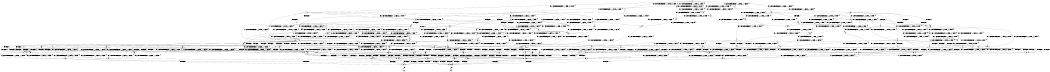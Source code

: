 digraph BCG {
size = "7, 10.5";
center = TRUE;
node [shape = circle];
0 [peripheries = 2];
0 -> 1 [label = "EX !0 !ATOMIC_EXCH_BRANCH (1, +1, TRUE, +0, 2, TRUE) !{}"];
0 -> 2 [label = "EX !2 !ATOMIC_EXCH_BRANCH (1, +0, FALSE, +1, 1, FALSE) !{}"];
0 -> 3 [label = "EX !1 !ATOMIC_EXCH_BRANCH (1, +0, TRUE, +0, 1, TRUE) !{}"];
0 -> 4 [label = "EX !0 !ATOMIC_EXCH_BRANCH (1, +1, TRUE, +0, 2, TRUE) !{}"];
0 -> 5 [label = "EX !2 !ATOMIC_EXCH_BRANCH (1, +0, FALSE, +1, 1, FALSE) !{}"];
0 -> 6 [label = "EX !1 !ATOMIC_EXCH_BRANCH (1, +0, TRUE, +0, 1, TRUE) !{}"];
1 -> 7 [label = "EX !2 !ATOMIC_EXCH_BRANCH (1, +0, FALSE, +1, 1, TRUE) !{}"];
2 -> 8 [label = "EX !0 !ATOMIC_EXCH_BRANCH (1, +1, TRUE, +0, 2, TRUE) !{}"];
3 -> 9 [label = "EX !0 !ATOMIC_EXCH_BRANCH (1, +1, TRUE, +0, 2, TRUE) !{}"];
4 -> 7 [label = "EX !2 !ATOMIC_EXCH_BRANCH (1, +0, FALSE, +1, 1, TRUE) !{}"];
4 -> 10 [label = "EX !1 !ATOMIC_EXCH_BRANCH (1, +0, TRUE, +0, 1, FALSE) !{}"];
4 -> 11 [label = "TERMINATE !0"];
4 -> 12 [label = "EX !2 !ATOMIC_EXCH_BRANCH (1, +0, FALSE, +1, 1, TRUE) !{}"];
4 -> 13 [label = "EX !1 !ATOMIC_EXCH_BRANCH (1, +0, TRUE, +0, 1, FALSE) !{}"];
4 -> 14 [label = "TERMINATE !0"];
5 -> 8 [label = "EX !0 !ATOMIC_EXCH_BRANCH (1, +1, TRUE, +0, 2, TRUE) !{}"];
5 -> 15 [label = "EX !1 !ATOMIC_EXCH_BRANCH (1, +0, TRUE, +0, 1, TRUE) !{}"];
5 -> 16 [label = "TERMINATE !2"];
5 -> 17 [label = "EX !0 !ATOMIC_EXCH_BRANCH (1, +1, TRUE, +0, 2, TRUE) !{}"];
5 -> 18 [label = "EX !1 !ATOMIC_EXCH_BRANCH (1, +0, TRUE, +0, 1, TRUE) !{}"];
5 -> 19 [label = "TERMINATE !2"];
6 -> 3 [label = "EX !1 !ATOMIC_EXCH_BRANCH (1, +0, TRUE, +0, 1, TRUE) !{}"];
6 -> 9 [label = "EX !0 !ATOMIC_EXCH_BRANCH (1, +1, TRUE, +0, 2, TRUE) !{}"];
6 -> 20 [label = "EX !2 !ATOMIC_EXCH_BRANCH (1, +0, FALSE, +1, 1, FALSE) !{}"];
6 -> 6 [label = "EX !1 !ATOMIC_EXCH_BRANCH (1, +0, TRUE, +0, 1, TRUE) !{}"];
6 -> 21 [label = "EX !0 !ATOMIC_EXCH_BRANCH (1, +1, TRUE, +0, 2, TRUE) !{}"];
6 -> 22 [label = "EX !2 !ATOMIC_EXCH_BRANCH (1, +0, FALSE, +1, 1, FALSE) !{}"];
7 -> 23 [label = "EX !1 !ATOMIC_EXCH_BRANCH (1, +0, TRUE, +0, 1, FALSE) !{}"];
8 -> 24 [label = "EX !1 !ATOMIC_EXCH_BRANCH (1, +0, TRUE, +0, 1, FALSE) !{}"];
9 -> 10 [label = "EX !1 !ATOMIC_EXCH_BRANCH (1, +0, TRUE, +0, 1, FALSE) !{}"];
10 -> 25 [label = "EX !2 !ATOMIC_EXCH_BRANCH (1, +0, FALSE, +1, 1, FALSE) !{}"];
11 -> 26 [label = "EX !2 !ATOMIC_EXCH_BRANCH (1, +0, FALSE, +1, 1, TRUE) !{}"];
12 -> 7 [label = "EX !2 !ATOMIC_EXCH_BRANCH (1, +0, FALSE, +1, 1, TRUE) !{}"];
12 -> 23 [label = "EX !1 !ATOMIC_EXCH_BRANCH (1, +0, TRUE, +0, 1, FALSE) !{}"];
12 -> 27 [label = "TERMINATE !0"];
12 -> 12 [label = "EX !2 !ATOMIC_EXCH_BRANCH (1, +0, FALSE, +1, 1, TRUE) !{}"];
12 -> 28 [label = "EX !1 !ATOMIC_EXCH_BRANCH (1, +0, TRUE, +0, 1, FALSE) !{}"];
12 -> 29 [label = "TERMINATE !0"];
13 -> 25 [label = "EX !2 !ATOMIC_EXCH_BRANCH (1, +0, FALSE, +1, 1, FALSE) !{}"];
13 -> 30 [label = "TERMINATE !0"];
13 -> 31 [label = "TERMINATE !1"];
13 -> 32 [label = "EX !2 !ATOMIC_EXCH_BRANCH (1, +0, FALSE, +1, 1, FALSE) !{}"];
13 -> 33 [label = "TERMINATE !0"];
13 -> 34 [label = "TERMINATE !1"];
14 -> 26 [label = "EX !2 !ATOMIC_EXCH_BRANCH (1, +0, FALSE, +1, 1, TRUE) !{}"];
14 -> 35 [label = "EX !1 !ATOMIC_EXCH_BRANCH (1, +0, TRUE, +0, 1, FALSE) !{}"];
14 -> 36 [label = "EX !2 !ATOMIC_EXCH_BRANCH (1, +0, FALSE, +1, 1, TRUE) !{}"];
14 -> 37 [label = "EX !1 !ATOMIC_EXCH_BRANCH (1, +0, TRUE, +0, 1, FALSE) !{}"];
15 -> 38 [label = "EX !0 !ATOMIC_EXCH_BRANCH (1, +1, TRUE, +0, 2, TRUE) !{}"];
16 -> 39 [label = "EX !0 !ATOMIC_EXCH_BRANCH (1, +1, TRUE, +0, 2, TRUE) !{}"];
17 -> 24 [label = "EX !1 !ATOMIC_EXCH_BRANCH (1, +0, TRUE, +0, 1, FALSE) !{}"];
17 -> 40 [label = "TERMINATE !0"];
17 -> 41 [label = "TERMINATE !2"];
17 -> 42 [label = "EX !1 !ATOMIC_EXCH_BRANCH (1, +0, TRUE, +0, 1, FALSE) !{}"];
17 -> 43 [label = "TERMINATE !0"];
17 -> 44 [label = "TERMINATE !2"];
18 -> 15 [label = "EX !1 !ATOMIC_EXCH_BRANCH (1, +0, TRUE, +0, 1, TRUE) !{}"];
18 -> 38 [label = "EX !0 !ATOMIC_EXCH_BRANCH (1, +1, TRUE, +0, 2, TRUE) !{}"];
18 -> 45 [label = "TERMINATE !2"];
18 -> 18 [label = "EX !1 !ATOMIC_EXCH_BRANCH (1, +0, TRUE, +0, 1, TRUE) !{}"];
18 -> 46 [label = "EX !0 !ATOMIC_EXCH_BRANCH (1, +1, TRUE, +0, 2, TRUE) !{}"];
18 -> 47 [label = "TERMINATE !2"];
19 -> 39 [label = "EX !0 !ATOMIC_EXCH_BRANCH (1, +1, TRUE, +0, 2, TRUE) !{}"];
19 -> 48 [label = "EX !1 !ATOMIC_EXCH_BRANCH (1, +0, TRUE, +0, 1, TRUE) !{}"];
19 -> 49 [label = "EX !0 !ATOMIC_EXCH_BRANCH (1, +1, TRUE, +0, 2, TRUE) !{}"];
19 -> 50 [label = "EX !1 !ATOMIC_EXCH_BRANCH (1, +0, TRUE, +0, 1, TRUE) !{}"];
20 -> 15 [label = "EX !1 !ATOMIC_EXCH_BRANCH (1, +0, TRUE, +0, 1, TRUE) !{}"];
21 -> 10 [label = "EX !1 !ATOMIC_EXCH_BRANCH (1, +0, TRUE, +0, 1, FALSE) !{}"];
21 -> 51 [label = "EX !2 !ATOMIC_EXCH_BRANCH (1, +0, FALSE, +1, 1, TRUE) !{}"];
21 -> 52 [label = "TERMINATE !0"];
21 -> 13 [label = "EX !1 !ATOMIC_EXCH_BRANCH (1, +0, TRUE, +0, 1, FALSE) !{}"];
21 -> 53 [label = "EX !2 !ATOMIC_EXCH_BRANCH (1, +0, FALSE, +1, 1, TRUE) !{}"];
21 -> 54 [label = "TERMINATE !0"];
22 -> 15 [label = "EX !1 !ATOMIC_EXCH_BRANCH (1, +0, TRUE, +0, 1, TRUE) !{}"];
22 -> 38 [label = "EX !0 !ATOMIC_EXCH_BRANCH (1, +1, TRUE, +0, 2, TRUE) !{}"];
22 -> 45 [label = "TERMINATE !2"];
22 -> 18 [label = "EX !1 !ATOMIC_EXCH_BRANCH (1, +0, TRUE, +0, 1, TRUE) !{}"];
22 -> 46 [label = "EX !0 !ATOMIC_EXCH_BRANCH (1, +1, TRUE, +0, 2, TRUE) !{}"];
22 -> 47 [label = "TERMINATE !2"];
23 -> 25 [label = "EX !2 !ATOMIC_EXCH_BRANCH (1, +0, FALSE, +1, 1, FALSE) !{}"];
24 -> 55 [label = "TERMINATE !0"];
25 -> 55 [label = "TERMINATE !0"];
26 -> 56 [label = "EX !1 !ATOMIC_EXCH_BRANCH (1, +0, TRUE, +0, 1, FALSE) !{}"];
27 -> 56 [label = "EX !1 !ATOMIC_EXCH_BRANCH (1, +0, TRUE, +0, 1, FALSE) !{}"];
28 -> 25 [label = "EX !2 !ATOMIC_EXCH_BRANCH (1, +0, FALSE, +1, 1, FALSE) !{}"];
28 -> 57 [label = "TERMINATE !0"];
28 -> 58 [label = "TERMINATE !1"];
28 -> 32 [label = "EX !2 !ATOMIC_EXCH_BRANCH (1, +0, FALSE, +1, 1, FALSE) !{}"];
28 -> 59 [label = "TERMINATE !0"];
28 -> 60 [label = "TERMINATE !1"];
29 -> 56 [label = "EX !1 !ATOMIC_EXCH_BRANCH (1, +0, TRUE, +0, 1, FALSE) !{}"];
29 -> 26 [label = "EX !2 !ATOMIC_EXCH_BRANCH (1, +0, FALSE, +1, 1, TRUE) !{}"];
29 -> 61 [label = "EX !1 !ATOMIC_EXCH_BRANCH (1, +0, TRUE, +0, 1, FALSE) !{}"];
29 -> 36 [label = "EX !2 !ATOMIC_EXCH_BRANCH (1, +0, FALSE, +1, 1, TRUE) !{}"];
30 -> 62 [label = "EX !2 !ATOMIC_EXCH_BRANCH (1, +0, FALSE, +1, 1, FALSE) !{}"];
31 -> 63 [label = "EX !2 !ATOMIC_EXCH_BRANCH (1, +0, FALSE, +1, 1, FALSE) !{}"];
32 -> 55 [label = "TERMINATE !0"];
32 -> 64 [label = "TERMINATE !2"];
32 -> 65 [label = "TERMINATE !1"];
32 -> 66 [label = "TERMINATE !0"];
32 -> 67 [label = "TERMINATE !2"];
32 -> 68 [label = "TERMINATE !1"];
33 -> 62 [label = "EX !2 !ATOMIC_EXCH_BRANCH (1, +0, FALSE, +1, 1, FALSE) !{}"];
33 -> 69 [label = "TERMINATE !1"];
33 -> 70 [label = "EX !2 !ATOMIC_EXCH_BRANCH (1, +0, FALSE, +1, 1, FALSE) !{}"];
33 -> 71 [label = "TERMINATE !1"];
34 -> 63 [label = "EX !2 !ATOMIC_EXCH_BRANCH (1, +0, FALSE, +1, 1, FALSE) !{}"];
34 -> 69 [label = "TERMINATE !0"];
34 -> 72 [label = "EX !2 !ATOMIC_EXCH_BRANCH (1, +0, FALSE, +1, 1, FALSE) !{}"];
34 -> 71 [label = "TERMINATE !0"];
35 -> 62 [label = "EX !2 !ATOMIC_EXCH_BRANCH (1, +0, FALSE, +1, 1, FALSE) !{}"];
36 -> 26 [label = "EX !2 !ATOMIC_EXCH_BRANCH (1, +0, FALSE, +1, 1, TRUE) !{}"];
36 -> 56 [label = "EX !1 !ATOMIC_EXCH_BRANCH (1, +0, TRUE, +0, 1, FALSE) !{}"];
36 -> 36 [label = "EX !2 !ATOMIC_EXCH_BRANCH (1, +0, FALSE, +1, 1, TRUE) !{}"];
36 -> 61 [label = "EX !1 !ATOMIC_EXCH_BRANCH (1, +0, TRUE, +0, 1, FALSE) !{}"];
37 -> 62 [label = "EX !2 !ATOMIC_EXCH_BRANCH (1, +0, FALSE, +1, 1, FALSE) !{}"];
37 -> 69 [label = "TERMINATE !1"];
37 -> 70 [label = "EX !2 !ATOMIC_EXCH_BRANCH (1, +0, FALSE, +1, 1, FALSE) !{}"];
37 -> 71 [label = "TERMINATE !1"];
38 -> 24 [label = "EX !1 !ATOMIC_EXCH_BRANCH (1, +0, TRUE, +0, 1, FALSE) !{}"];
39 -> 73 [label = "EX !1 !ATOMIC_EXCH_BRANCH (1, +0, TRUE, +0, 1, FALSE) !{}"];
40 -> 74 [label = "EX !1 !ATOMIC_EXCH_BRANCH (1, +0, TRUE, +0, 1, FALSE) !{}"];
41 -> 73 [label = "EX !1 !ATOMIC_EXCH_BRANCH (1, +0, TRUE, +0, 1, FALSE) !{}"];
42 -> 55 [label = "TERMINATE !0"];
42 -> 64 [label = "TERMINATE !2"];
42 -> 65 [label = "TERMINATE !1"];
42 -> 66 [label = "TERMINATE !0"];
42 -> 67 [label = "TERMINATE !2"];
42 -> 68 [label = "TERMINATE !1"];
43 -> 74 [label = "EX !1 !ATOMIC_EXCH_BRANCH (1, +0, TRUE, +0, 1, FALSE) !{}"];
43 -> 75 [label = "TERMINATE !2"];
43 -> 76 [label = "EX !1 !ATOMIC_EXCH_BRANCH (1, +0, TRUE, +0, 1, FALSE) !{}"];
43 -> 77 [label = "TERMINATE !2"];
44 -> 73 [label = "EX !1 !ATOMIC_EXCH_BRANCH (1, +0, TRUE, +0, 1, FALSE) !{}"];
44 -> 75 [label = "TERMINATE !0"];
44 -> 78 [label = "EX !1 !ATOMIC_EXCH_BRANCH (1, +0, TRUE, +0, 1, FALSE) !{}"];
44 -> 77 [label = "TERMINATE !0"];
45 -> 79 [label = "EX !0 !ATOMIC_EXCH_BRANCH (1, +1, TRUE, +0, 2, TRUE) !{}"];
46 -> 24 [label = "EX !1 !ATOMIC_EXCH_BRANCH (1, +0, TRUE, +0, 1, FALSE) !{}"];
46 -> 80 [label = "TERMINATE !0"];
46 -> 81 [label = "TERMINATE !2"];
46 -> 42 [label = "EX !1 !ATOMIC_EXCH_BRANCH (1, +0, TRUE, +0, 1, FALSE) !{}"];
46 -> 82 [label = "TERMINATE !0"];
46 -> 83 [label = "TERMINATE !2"];
47 -> 79 [label = "EX !0 !ATOMIC_EXCH_BRANCH (1, +1, TRUE, +0, 2, TRUE) !{}"];
47 -> 48 [label = "EX !1 !ATOMIC_EXCH_BRANCH (1, +0, TRUE, +0, 1, TRUE) !{}"];
47 -> 84 [label = "EX !0 !ATOMIC_EXCH_BRANCH (1, +1, TRUE, +0, 2, TRUE) !{}"];
47 -> 50 [label = "EX !1 !ATOMIC_EXCH_BRANCH (1, +0, TRUE, +0, 1, TRUE) !{}"];
48 -> 79 [label = "EX !0 !ATOMIC_EXCH_BRANCH (1, +1, TRUE, +0, 2, TRUE) !{}"];
49 -> 73 [label = "EX !1 !ATOMIC_EXCH_BRANCH (1, +0, TRUE, +0, 1, FALSE) !{}"];
49 -> 75 [label = "TERMINATE !0"];
49 -> 78 [label = "EX !1 !ATOMIC_EXCH_BRANCH (1, +0, TRUE, +0, 1, FALSE) !{}"];
49 -> 77 [label = "TERMINATE !0"];
50 -> 48 [label = "EX !1 !ATOMIC_EXCH_BRANCH (1, +0, TRUE, +0, 1, TRUE) !{}"];
50 -> 79 [label = "EX !0 !ATOMIC_EXCH_BRANCH (1, +1, TRUE, +0, 2, TRUE) !{}"];
50 -> 50 [label = "EX !1 !ATOMIC_EXCH_BRANCH (1, +0, TRUE, +0, 1, TRUE) !{}"];
50 -> 84 [label = "EX !0 !ATOMIC_EXCH_BRANCH (1, +1, TRUE, +0, 2, TRUE) !{}"];
51 -> 23 [label = "EX !1 !ATOMIC_EXCH_BRANCH (1, +0, TRUE, +0, 1, FALSE) !{}"];
52 -> 85 [label = "EX !2 !ATOMIC_EXCH_BRANCH (1, +0, FALSE, +1, 1, TRUE) !{}"];
53 -> 23 [label = "EX !1 !ATOMIC_EXCH_BRANCH (1, +0, TRUE, +0, 1, FALSE) !{}"];
53 -> 51 [label = "EX !2 !ATOMIC_EXCH_BRANCH (1, +0, FALSE, +1, 1, TRUE) !{}"];
53 -> 86 [label = "TERMINATE !0"];
53 -> 28 [label = "EX !1 !ATOMIC_EXCH_BRANCH (1, +0, TRUE, +0, 1, FALSE) !{}"];
53 -> 53 [label = "EX !2 !ATOMIC_EXCH_BRANCH (1, +0, FALSE, +1, 1, TRUE) !{}"];
53 -> 87 [label = "TERMINATE !0"];
54 -> 85 [label = "EX !2 !ATOMIC_EXCH_BRANCH (1, +0, FALSE, +1, 1, TRUE) !{}"];
54 -> 35 [label = "EX !1 !ATOMIC_EXCH_BRANCH (1, +0, TRUE, +0, 1, FALSE) !{}"];
54 -> 88 [label = "EX !2 !ATOMIC_EXCH_BRANCH (1, +0, FALSE, +1, 1, TRUE) !{}"];
54 -> 37 [label = "EX !1 !ATOMIC_EXCH_BRANCH (1, +0, TRUE, +0, 1, FALSE) !{}"];
55 -> 89 [label = "TERMINATE !2"];
56 -> 62 [label = "EX !2 !ATOMIC_EXCH_BRANCH (1, +0, FALSE, +1, 1, FALSE) !{}"];
57 -> 90 [label = "TERMINATE !1"];
58 -> 90 [label = "TERMINATE !0"];
59 -> 90 [label = "TERMINATE !1"];
59 -> 62 [label = "EX !2 !ATOMIC_EXCH_BRANCH (1, +0, FALSE, +1, 1, FALSE) !{}"];
59 -> 91 [label = "TERMINATE !1"];
59 -> 70 [label = "EX !2 !ATOMIC_EXCH_BRANCH (1, +0, FALSE, +1, 1, FALSE) !{}"];
60 -> 90 [label = "TERMINATE !0"];
60 -> 63 [label = "EX !2 !ATOMIC_EXCH_BRANCH (1, +0, FALSE, +1, 1, FALSE) !{}"];
60 -> 91 [label = "TERMINATE !0"];
60 -> 72 [label = "EX !2 !ATOMIC_EXCH_BRANCH (1, +0, FALSE, +1, 1, FALSE) !{}"];
61 -> 62 [label = "EX !2 !ATOMIC_EXCH_BRANCH (1, +0, FALSE, +1, 1, FALSE) !{}"];
61 -> 90 [label = "TERMINATE !1"];
61 -> 70 [label = "EX !2 !ATOMIC_EXCH_BRANCH (1, +0, FALSE, +1, 1, FALSE) !{}"];
61 -> 91 [label = "TERMINATE !1"];
62 -> 89 [label = "TERMINATE !2"];
63 -> 92 [label = "TERMINATE !0"];
64 -> 89 [label = "TERMINATE !0"];
65 -> 92 [label = "TERMINATE !0"];
66 -> 89 [label = "TERMINATE !2"];
66 -> 92 [label = "TERMINATE !1"];
66 -> 93 [label = "TERMINATE !2"];
66 -> 94 [label = "TERMINATE !1"];
67 -> 89 [label = "TERMINATE !0"];
67 -> 95 [label = "TERMINATE !1"];
67 -> 93 [label = "TERMINATE !0"];
67 -> 96 [label = "TERMINATE !1"];
68 -> 92 [label = "TERMINATE !0"];
68 -> 95 [label = "TERMINATE !2"];
68 -> 94 [label = "TERMINATE !0"];
68 -> 96 [label = "TERMINATE !2"];
69 -> 97 [label = "EX !2 !ATOMIC_EXCH_BRANCH (1, +0, FALSE, +1, 1, FALSE) !{}"];
70 -> 89 [label = "TERMINATE !2"];
70 -> 92 [label = "TERMINATE !1"];
70 -> 93 [label = "TERMINATE !2"];
70 -> 94 [label = "TERMINATE !1"];
71 -> 97 [label = "EX !2 !ATOMIC_EXCH_BRANCH (1, +0, FALSE, +1, 1, FALSE) !{}"];
71 -> 98 [label = "EX !2 !ATOMIC_EXCH_BRANCH (1, +0, FALSE, +1, 1, FALSE) !{}"];
72 -> 92 [label = "TERMINATE !0"];
72 -> 95 [label = "TERMINATE !2"];
72 -> 94 [label = "TERMINATE !0"];
72 -> 96 [label = "TERMINATE !2"];
73 -> 89 [label = "TERMINATE !0"];
74 -> 89 [label = "TERMINATE !2"];
75 -> 99 [label = "EX !1 !ATOMIC_EXCH_BRANCH (1, +0, TRUE, +0, 1, FALSE) !{}"];
76 -> 89 [label = "TERMINATE !2"];
76 -> 92 [label = "TERMINATE !1"];
76 -> 93 [label = "TERMINATE !2"];
76 -> 94 [label = "TERMINATE !1"];
77 -> 99 [label = "EX !1 !ATOMIC_EXCH_BRANCH (1, +0, TRUE, +0, 1, FALSE) !{}"];
77 -> 100 [label = "EX !1 !ATOMIC_EXCH_BRANCH (1, +0, TRUE, +0, 1, FALSE) !{}"];
78 -> 89 [label = "TERMINATE !0"];
78 -> 95 [label = "TERMINATE !1"];
78 -> 93 [label = "TERMINATE !0"];
78 -> 96 [label = "TERMINATE !1"];
79 -> 73 [label = "EX !1 !ATOMIC_EXCH_BRANCH (1, +0, TRUE, +0, 1, FALSE) !{}"];
80 -> 101 [label = "TERMINATE !2"];
81 -> 101 [label = "TERMINATE !0"];
82 -> 101 [label = "TERMINATE !2"];
82 -> 74 [label = "EX !1 !ATOMIC_EXCH_BRANCH (1, +0, TRUE, +0, 1, FALSE) !{}"];
82 -> 102 [label = "TERMINATE !2"];
82 -> 76 [label = "EX !1 !ATOMIC_EXCH_BRANCH (1, +0, TRUE, +0, 1, FALSE) !{}"];
83 -> 101 [label = "TERMINATE !0"];
83 -> 73 [label = "EX !1 !ATOMIC_EXCH_BRANCH (1, +0, TRUE, +0, 1, FALSE) !{}"];
83 -> 102 [label = "TERMINATE !0"];
83 -> 78 [label = "EX !1 !ATOMIC_EXCH_BRANCH (1, +0, TRUE, +0, 1, FALSE) !{}"];
84 -> 73 [label = "EX !1 !ATOMIC_EXCH_BRANCH (1, +0, TRUE, +0, 1, FALSE) !{}"];
84 -> 101 [label = "TERMINATE !0"];
84 -> 78 [label = "EX !1 !ATOMIC_EXCH_BRANCH (1, +0, TRUE, +0, 1, FALSE) !{}"];
84 -> 102 [label = "TERMINATE !0"];
85 -> 56 [label = "EX !1 !ATOMIC_EXCH_BRANCH (1, +0, TRUE, +0, 1, FALSE) !{}"];
86 -> 56 [label = "EX !1 !ATOMIC_EXCH_BRANCH (1, +0, TRUE, +0, 1, FALSE) !{}"];
87 -> 56 [label = "EX !1 !ATOMIC_EXCH_BRANCH (1, +0, TRUE, +0, 1, FALSE) !{}"];
87 -> 85 [label = "EX !2 !ATOMIC_EXCH_BRANCH (1, +0, FALSE, +1, 1, TRUE) !{}"];
87 -> 61 [label = "EX !1 !ATOMIC_EXCH_BRANCH (1, +0, TRUE, +0, 1, FALSE) !{}"];
87 -> 88 [label = "EX !2 !ATOMIC_EXCH_BRANCH (1, +0, FALSE, +1, 1, TRUE) !{}"];
88 -> 56 [label = "EX !1 !ATOMIC_EXCH_BRANCH (1, +0, TRUE, +0, 1, FALSE) !{}"];
88 -> 85 [label = "EX !2 !ATOMIC_EXCH_BRANCH (1, +0, FALSE, +1, 1, TRUE) !{}"];
88 -> 61 [label = "EX !1 !ATOMIC_EXCH_BRANCH (1, +0, TRUE, +0, 1, FALSE) !{}"];
88 -> 88 [label = "EX !2 !ATOMIC_EXCH_BRANCH (1, +0, FALSE, +1, 1, TRUE) !{}"];
89 -> 103 [label = "TERMINATE !1"];
90 -> 97 [label = "EX !2 !ATOMIC_EXCH_BRANCH (1, +0, FALSE, +1, 1, FALSE) !{}"];
91 -> 97 [label = "EX !2 !ATOMIC_EXCH_BRANCH (1, +0, FALSE, +1, 1, FALSE) !{}"];
91 -> 98 [label = "EX !2 !ATOMIC_EXCH_BRANCH (1, +0, FALSE, +1, 1, FALSE) !{}"];
92 -> 103 [label = "TERMINATE !2"];
93 -> 103 [label = "TERMINATE !1"];
93 -> 104 [label = "TERMINATE !1"];
94 -> 103 [label = "TERMINATE !2"];
94 -> 104 [label = "TERMINATE !2"];
95 -> 103 [label = "TERMINATE !0"];
96 -> 103 [label = "TERMINATE !0"];
96 -> 104 [label = "TERMINATE !0"];
97 -> 103 [label = "TERMINATE !2"];
98 -> 103 [label = "TERMINATE !2"];
98 -> 104 [label = "TERMINATE !2"];
99 -> 103 [label = "TERMINATE !1"];
100 -> 103 [label = "TERMINATE !1"];
100 -> 104 [label = "TERMINATE !1"];
101 -> 99 [label = "EX !1 !ATOMIC_EXCH_BRANCH (1, +0, TRUE, +0, 1, FALSE) !{}"];
102 -> 99 [label = "EX !1 !ATOMIC_EXCH_BRANCH (1, +0, TRUE, +0, 1, FALSE) !{}"];
102 -> 100 [label = "EX !1 !ATOMIC_EXCH_BRANCH (1, +0, TRUE, +0, 1, FALSE) !{}"];
103 -> 105 [label = "exit"];
104 -> 106 [label = "exit"];
}

